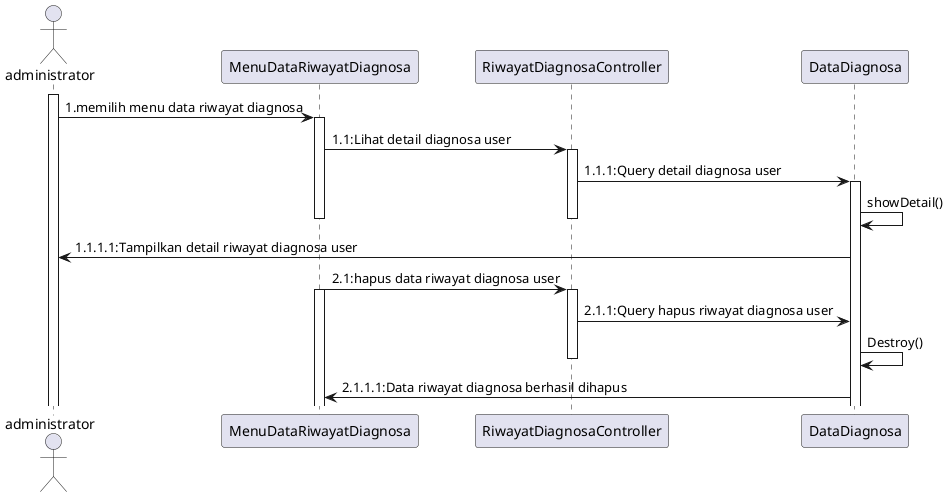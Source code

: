 @startuml
actor administrator
activate administrator
administrator->MenuDataRiwayatDiagnosa:1.memilih menu data riwayat diagnosa
activate MenuDataRiwayatDiagnosa
MenuDataRiwayatDiagnosa->RiwayatDiagnosaController:1.1:Lihat detail diagnosa user
activate RiwayatDiagnosaController
RiwayatDiagnosaController->DataDiagnosa:1.1.1:Query detail diagnosa user
activate DataDiagnosa
DataDiagnosa->DataDiagnosa:showDetail()
deactivate RiwayatDiagnosaController
deactivate MenuDataRiwayatDiagnosa
DataDiagnosa->administrator:1.1.1.1:Tampilkan detail riwayat diagnosa user
MenuDataRiwayatDiagnosa->RiwayatDiagnosaController:2.1:hapus data riwayat diagnosa user
activate MenuDataRiwayatDiagnosa
activate RiwayatDiagnosaController
RiwayatDiagnosaController->DataDiagnosa:2.1.1:Query hapus riwayat diagnosa user

DataDiagnosa->DataDiagnosa:Destroy()
deactivate RiwayatDiagnosaController
DataDiagnosa->MenuDataRiwayatDiagnosa:2.1.1.1:Data riwayat diagnosa berhasil dihapus
@enduml
